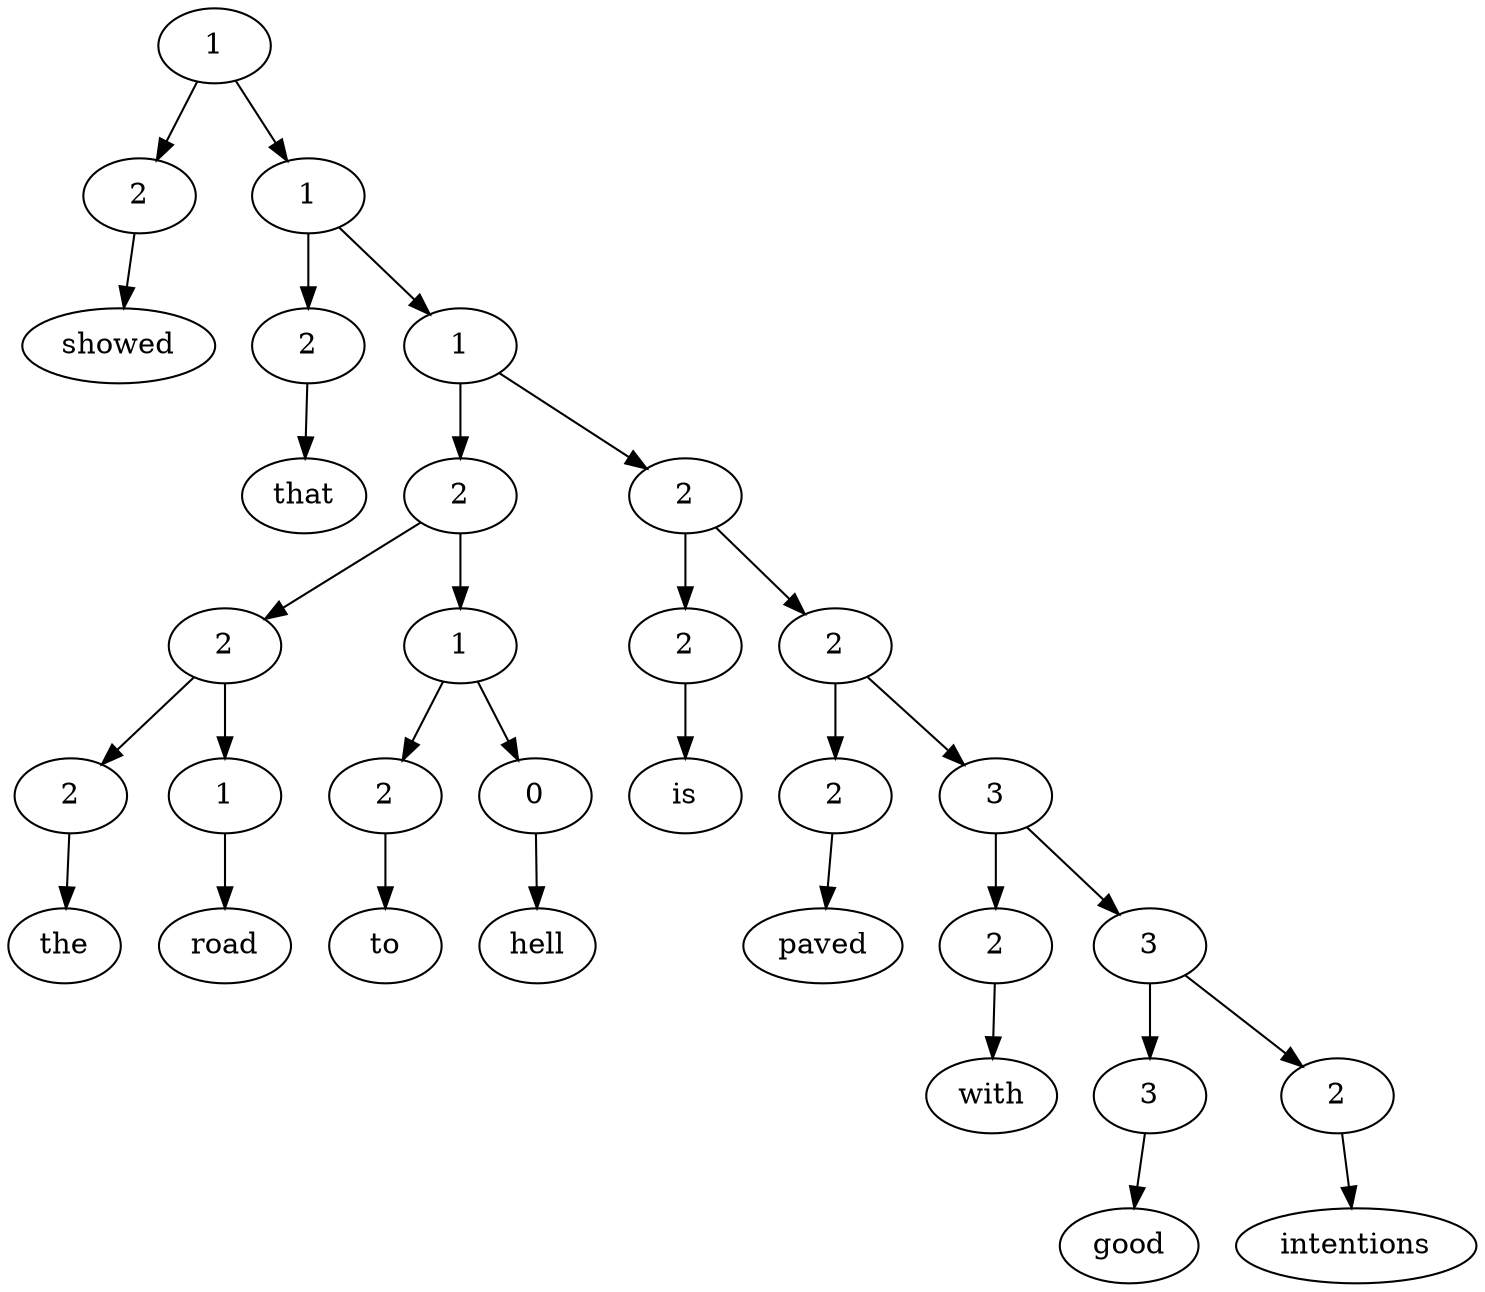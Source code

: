 digraph G{Node0 [label="1"]
Node0 -> Node1
Node0 -> Node3
Node1 [label="2"]
Node1 -> Node2
Node3 [label="1"]
Node3 -> Node4
Node3 -> Node6
Node2 [label="showed"]
Node4 [label="2"]
Node4 -> Node5
Node6 [label="1"]
Node6 -> Node7
Node6 -> Node18
Node5 [label="that"]
Node7 [label="2"]
Node7 -> Node8
Node7 -> Node13
Node18 [label="2"]
Node18 -> Node19
Node18 -> Node21
Node8 [label="2"]
Node8 -> Node9
Node8 -> Node11
Node13 [label="1"]
Node13 -> Node14
Node13 -> Node16
Node19 [label="2"]
Node19 -> Node20
Node21 [label="2"]
Node21 -> Node22
Node21 -> Node24
Node9 [label="2"]
Node9 -> Node10
Node11 [label="1"]
Node11 -> Node12
Node14 [label="2"]
Node14 -> Node15
Node16 [label="0"]
Node16 -> Node17
Node20 [label="is"]
Node22 [label="2"]
Node22 -> Node23
Node24 [label="3"]
Node24 -> Node25
Node24 -> Node27
Node10 [label="the"]
Node12 [label="road"]
Node15 [label="to"]
Node17 [label="hell"]
Node23 [label="paved"]
Node25 [label="2"]
Node25 -> Node26
Node27 [label="3"]
Node27 -> Node28
Node27 -> Node30
Node26 [label="with"]
Node28 [label="3"]
Node28 -> Node29
Node30 [label="2"]
Node30 -> Node31
Node29 [label="good"]
Node31 [label="intentions"]
}